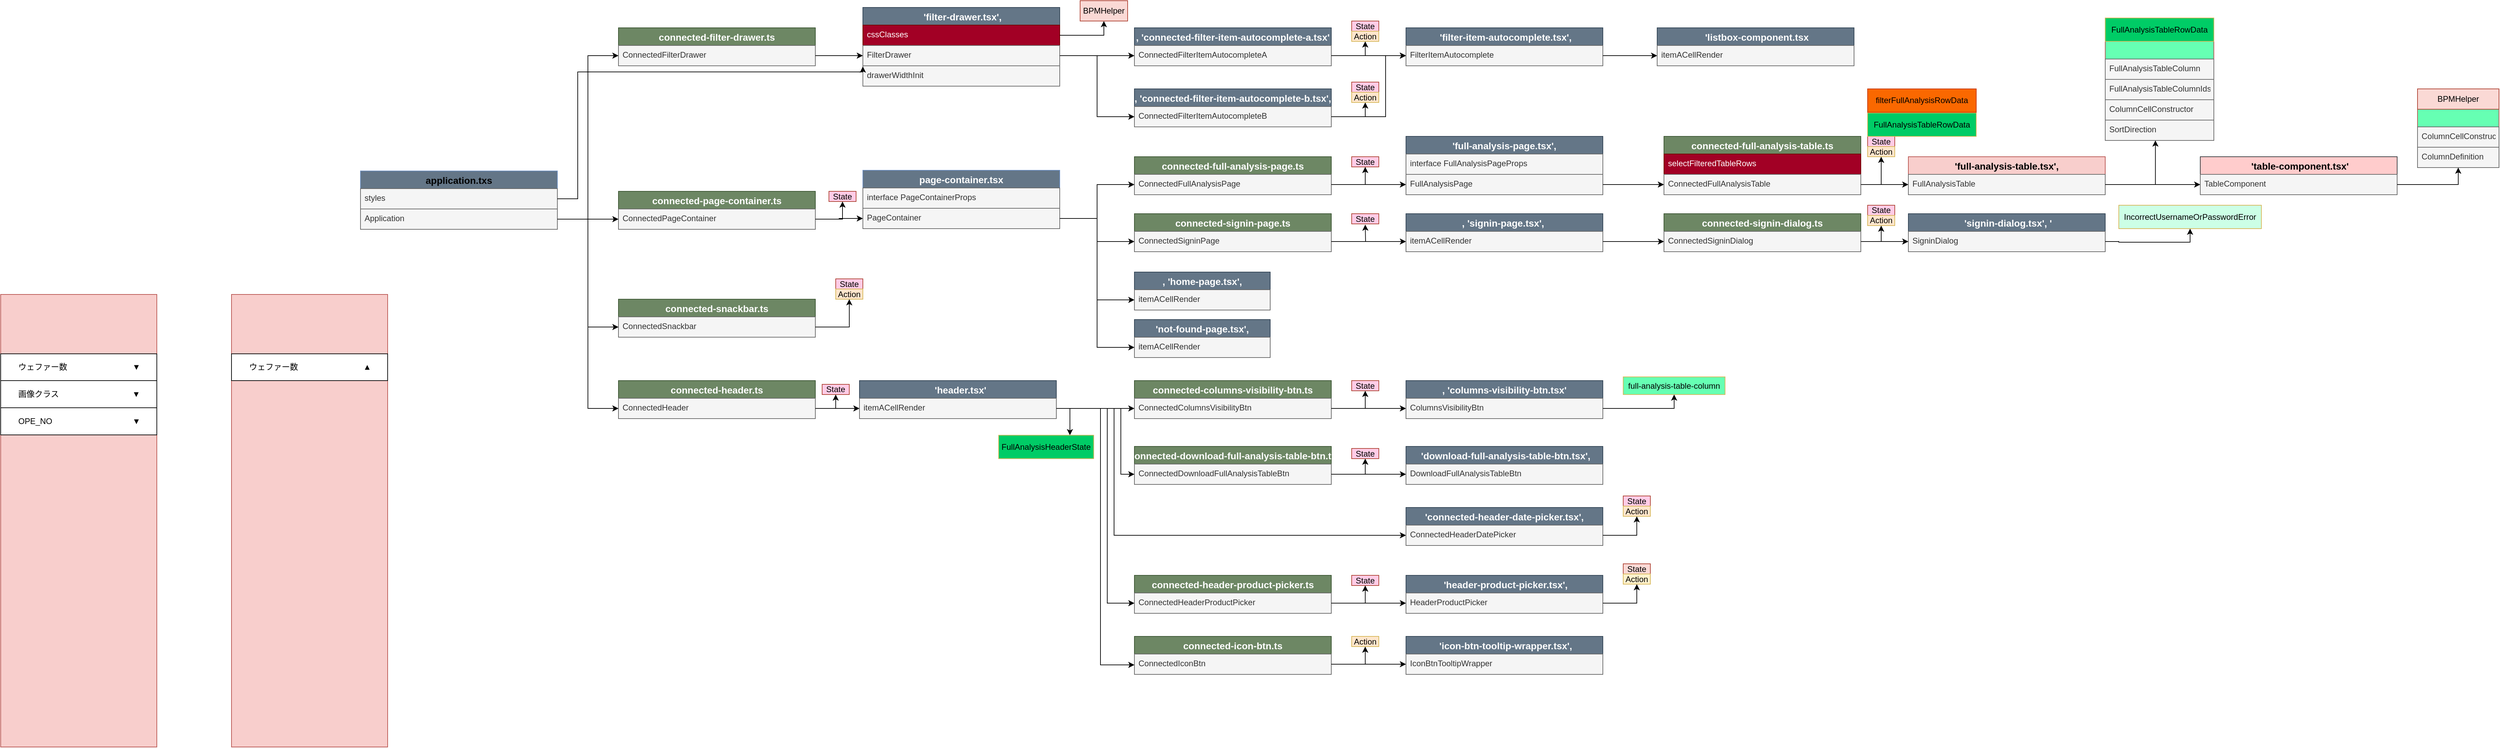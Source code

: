 <mxfile version="14.9.6" type="github">
  <diagram id="5SXes1SylNmNLAyZej1b" name="Page-1">
    <mxGraphModel dx="3122" dy="4094" grid="1" gridSize="10" guides="1" tooltips="1" connect="1" arrows="1" fold="1" page="1" pageScale="1" pageWidth="850" pageHeight="1100" math="0" shadow="0">
      <root>
        <mxCell id="0" />
        <mxCell id="1" parent="0" />
        <mxCell id="j3aWC36EJ92PUxpBvVHE-299" value="connected-columns-visibility-btn.ts" style="swimlane;fontStyle=1;childLayout=stackLayout;horizontal=1;startSize=26;horizontalStack=0;resizeParent=1;resizeParentMax=0;resizeLast=0;collapsible=1;marginBottom=0;align=center;fontSize=14;fillColor=#6d8764;strokeColor=#3A5431;fontColor=#ffffff;" parent="1" vertex="1">
          <mxGeometry x="240" y="-2240" width="290" height="56" as="geometry">
            <mxRectangle x="-70" y="90" width="120" height="26" as="alternateBounds" />
          </mxGeometry>
        </mxCell>
        <mxCell id="j3aWC36EJ92PUxpBvVHE-300" value="ConnectedColumnsVisibilityBtn" style="text;strokeColor=#666666;fillColor=#f5f5f5;spacingLeft=4;spacingRight=4;overflow=hidden;rotatable=0;points=[[0,0.5],[1,0.5]];portConstraint=eastwest;fontSize=12;fontColor=#333333;" parent="j3aWC36EJ92PUxpBvVHE-299" vertex="1">
          <mxGeometry y="26" width="290" height="30" as="geometry" />
        </mxCell>
        <mxCell id="j3aWC36EJ92PUxpBvVHE-303" value="connected-download-full-analysis-table-btn.ts" style="swimlane;fontStyle=1;childLayout=stackLayout;horizontal=1;startSize=26;horizontalStack=0;resizeParent=1;resizeParentMax=0;resizeLast=0;collapsible=1;marginBottom=0;align=center;fontSize=14;fillColor=#6d8764;strokeColor=#3A5431;fontColor=#ffffff;" parent="1" vertex="1">
          <mxGeometry x="240" y="-2143" width="290" height="56" as="geometry">
            <mxRectangle x="-70" y="90" width="120" height="26" as="alternateBounds" />
          </mxGeometry>
        </mxCell>
        <mxCell id="j3aWC36EJ92PUxpBvVHE-306" value="ConnectedDownloadFullAnalysisTableBtn" style="text;strokeColor=#666666;fillColor=#f5f5f5;spacingLeft=4;spacingRight=4;overflow=hidden;rotatable=0;points=[[0,0.5],[1,0.5]];portConstraint=eastwest;fontSize=12;fontColor=#333333;" parent="j3aWC36EJ92PUxpBvVHE-303" vertex="1">
          <mxGeometry y="26" width="290" height="30" as="geometry" />
        </mxCell>
        <mxCell id="j3aWC36EJ92PUxpBvVHE-307" value="connected-filter-drawer.ts" style="swimlane;fontStyle=1;childLayout=stackLayout;horizontal=1;startSize=26;horizontalStack=0;resizeParent=1;resizeParentMax=0;resizeLast=0;collapsible=1;marginBottom=0;align=center;fontSize=14;fillColor=#6d8764;strokeColor=#3A5431;fontColor=#ffffff;" parent="1" vertex="1">
          <mxGeometry x="-520" y="-2760" width="290" height="56" as="geometry">
            <mxRectangle x="-70" y="90" width="120" height="26" as="alternateBounds" />
          </mxGeometry>
        </mxCell>
        <mxCell id="j3aWC36EJ92PUxpBvVHE-310" value="ConnectedFilterDrawer" style="text;strokeColor=#666666;fillColor=#f5f5f5;spacingLeft=4;spacingRight=4;overflow=hidden;rotatable=0;points=[[0,0.5],[1,0.5]];portConstraint=eastwest;fontSize=12;fontColor=#333333;" parent="j3aWC36EJ92PUxpBvVHE-307" vertex="1">
          <mxGeometry y="26" width="290" height="30" as="geometry" />
        </mxCell>
        <mxCell id="j3aWC36EJ92PUxpBvVHE-311" value="connected-full-analysis-page.ts" style="swimlane;fontStyle=1;childLayout=stackLayout;horizontal=1;startSize=26;horizontalStack=0;resizeParent=1;resizeParentMax=0;resizeLast=0;collapsible=1;marginBottom=0;align=center;fontSize=14;fillColor=#6d8764;strokeColor=#3A5431;fontColor=#ffffff;" parent="1" vertex="1">
          <mxGeometry x="240" y="-2570" width="290" height="56" as="geometry">
            <mxRectangle x="-70" y="90" width="120" height="26" as="alternateBounds" />
          </mxGeometry>
        </mxCell>
        <mxCell id="j3aWC36EJ92PUxpBvVHE-314" value="ConnectedFullAnalysisPage" style="text;strokeColor=#666666;fillColor=#f5f5f5;spacingLeft=4;spacingRight=4;overflow=hidden;rotatable=0;points=[[0,0.5],[1,0.5]];portConstraint=eastwest;fontSize=12;fontColor=#333333;" parent="j3aWC36EJ92PUxpBvVHE-311" vertex="1">
          <mxGeometry y="26" width="290" height="30" as="geometry" />
        </mxCell>
        <mxCell id="j3aWC36EJ92PUxpBvVHE-315" value="connected-full-analysis-table.ts" style="swimlane;fontStyle=1;childLayout=stackLayout;horizontal=1;startSize=26;horizontalStack=0;resizeParent=1;resizeParentMax=0;resizeLast=0;collapsible=1;marginBottom=0;align=center;fontSize=14;fillColor=#6d8764;strokeColor=#3A5431;fontColor=#ffffff;" parent="1" vertex="1">
          <mxGeometry x="1020" y="-2600" width="290" height="86" as="geometry">
            <mxRectangle x="-70" y="90" width="120" height="26" as="alternateBounds" />
          </mxGeometry>
        </mxCell>
        <mxCell id="j3aWC36EJ92PUxpBvVHE-317" value="selectFilteredTableRows" style="text;strokeColor=#6F0000;fillColor=#a20025;spacingLeft=4;spacingRight=4;overflow=hidden;rotatable=0;points=[[0,0.5],[1,0.5]];portConstraint=eastwest;fontSize=12;fontColor=#ffffff;" parent="j3aWC36EJ92PUxpBvVHE-315" vertex="1">
          <mxGeometry y="26" width="290" height="30" as="geometry" />
        </mxCell>
        <mxCell id="j3aWC36EJ92PUxpBvVHE-318" value="ConnectedFullAnalysisTable" style="text;strokeColor=#666666;fillColor=#f5f5f5;spacingLeft=4;spacingRight=4;overflow=hidden;rotatable=0;points=[[0,0.5],[1,0.5]];portConstraint=eastwest;fontSize=12;fontColor=#333333;" parent="j3aWC36EJ92PUxpBvVHE-315" vertex="1">
          <mxGeometry y="56" width="290" height="30" as="geometry" />
        </mxCell>
        <mxCell id="j3aWC36EJ92PUxpBvVHE-319" value="connected-header-product-picker.ts" style="swimlane;fontStyle=1;childLayout=stackLayout;horizontal=1;startSize=26;horizontalStack=0;resizeParent=1;resizeParentMax=0;resizeLast=0;collapsible=1;marginBottom=0;align=center;fontSize=14;fillColor=#6d8764;strokeColor=#3A5431;fontColor=#ffffff;" parent="1" vertex="1">
          <mxGeometry x="240" y="-1953" width="290" height="56" as="geometry">
            <mxRectangle x="-70" y="90" width="120" height="26" as="alternateBounds" />
          </mxGeometry>
        </mxCell>
        <mxCell id="j3aWC36EJ92PUxpBvVHE-322" value="ConnectedHeaderProductPicker" style="text;strokeColor=#666666;fillColor=#f5f5f5;spacingLeft=4;spacingRight=4;overflow=hidden;rotatable=0;points=[[0,0.5],[1,0.5]];portConstraint=eastwest;fontSize=12;fontColor=#333333;" parent="j3aWC36EJ92PUxpBvVHE-319" vertex="1">
          <mxGeometry y="26" width="290" height="30" as="geometry" />
        </mxCell>
        <mxCell id="j3aWC36EJ92PUxpBvVHE-323" value="connected-header.ts" style="swimlane;fontStyle=1;childLayout=stackLayout;horizontal=1;startSize=26;horizontalStack=0;resizeParent=1;resizeParentMax=0;resizeLast=0;collapsible=1;marginBottom=0;align=center;fontSize=14;fillColor=#6d8764;strokeColor=#3A5431;fontColor=#ffffff;" parent="1" vertex="1">
          <mxGeometry x="-520" y="-2240" width="290" height="56" as="geometry">
            <mxRectangle x="-70" y="90" width="120" height="26" as="alternateBounds" />
          </mxGeometry>
        </mxCell>
        <mxCell id="j3aWC36EJ92PUxpBvVHE-326" value="ConnectedHeader" style="text;strokeColor=#666666;fillColor=#f5f5f5;spacingLeft=4;spacingRight=4;overflow=hidden;rotatable=0;points=[[0,0.5],[1,0.5]];portConstraint=eastwest;fontSize=12;fontColor=#333333;" parent="j3aWC36EJ92PUxpBvVHE-323" vertex="1">
          <mxGeometry y="26" width="290" height="30" as="geometry" />
        </mxCell>
        <mxCell id="j3aWC36EJ92PUxpBvVHE-327" value="connected-icon-btn.ts" style="swimlane;fontStyle=1;childLayout=stackLayout;horizontal=1;startSize=26;horizontalStack=0;resizeParent=1;resizeParentMax=0;resizeLast=0;collapsible=1;marginBottom=0;align=center;fontSize=14;fillColor=#6d8764;strokeColor=#3A5431;fontColor=#ffffff;" parent="1" vertex="1">
          <mxGeometry x="240" y="-1863" width="290" height="56" as="geometry">
            <mxRectangle x="-70" y="90" width="120" height="26" as="alternateBounds" />
          </mxGeometry>
        </mxCell>
        <mxCell id="j3aWC36EJ92PUxpBvVHE-330" value="ConnectedIconBtn" style="text;strokeColor=#666666;fillColor=#f5f5f5;spacingLeft=4;spacingRight=4;overflow=hidden;rotatable=0;points=[[0,0.5],[1,0.5]];portConstraint=eastwest;fontSize=12;fontColor=#333333;" parent="j3aWC36EJ92PUxpBvVHE-327" vertex="1">
          <mxGeometry y="26" width="290" height="30" as="geometry" />
        </mxCell>
        <mxCell id="j3aWC36EJ92PUxpBvVHE-331" value="connected-page-container.ts" style="swimlane;fontStyle=1;childLayout=stackLayout;horizontal=1;startSize=26;horizontalStack=0;resizeParent=1;resizeParentMax=0;resizeLast=0;collapsible=1;marginBottom=0;align=center;fontSize=14;fillColor=#6d8764;strokeColor=#3A5431;fontColor=#ffffff;" parent="1" vertex="1">
          <mxGeometry x="-520" y="-2519" width="290" height="56" as="geometry">
            <mxRectangle x="-70" y="90" width="120" height="26" as="alternateBounds" />
          </mxGeometry>
        </mxCell>
        <mxCell id="j3aWC36EJ92PUxpBvVHE-334" value="ConnectedPageContainer" style="text;strokeColor=#666666;fillColor=#f5f5f5;spacingLeft=4;spacingRight=4;overflow=hidden;rotatable=0;points=[[0,0.5],[1,0.5]];portConstraint=eastwest;fontSize=12;fontColor=#333333;" parent="j3aWC36EJ92PUxpBvVHE-331" vertex="1">
          <mxGeometry y="26" width="290" height="30" as="geometry" />
        </mxCell>
        <mxCell id="j3aWC36EJ92PUxpBvVHE-335" value="connected-signin-dialog.ts" style="swimlane;fontStyle=1;childLayout=stackLayout;horizontal=1;startSize=26;horizontalStack=0;resizeParent=1;resizeParentMax=0;resizeLast=0;collapsible=1;marginBottom=0;align=center;fontSize=14;fillColor=#6d8764;strokeColor=#3A5431;fontColor=#ffffff;" parent="1" vertex="1">
          <mxGeometry x="1020" y="-2486" width="290" height="56" as="geometry">
            <mxRectangle x="-70" y="90" width="120" height="26" as="alternateBounds" />
          </mxGeometry>
        </mxCell>
        <mxCell id="j3aWC36EJ92PUxpBvVHE-338" value="ConnectedSigninDialog" style="text;strokeColor=#666666;fillColor=#f5f5f5;spacingLeft=4;spacingRight=4;overflow=hidden;rotatable=0;points=[[0,0.5],[1,0.5]];portConstraint=eastwest;fontSize=12;fontColor=#333333;" parent="j3aWC36EJ92PUxpBvVHE-335" vertex="1">
          <mxGeometry y="26" width="290" height="30" as="geometry" />
        </mxCell>
        <mxCell id="j3aWC36EJ92PUxpBvVHE-339" value="connected-signin-page.ts" style="swimlane;fontStyle=1;childLayout=stackLayout;horizontal=1;startSize=26;horizontalStack=0;resizeParent=1;resizeParentMax=0;resizeLast=0;collapsible=1;marginBottom=0;align=center;fontSize=14;fillColor=#6d8764;strokeColor=#3A5431;fontColor=#ffffff;" parent="1" vertex="1">
          <mxGeometry x="240" y="-2486" width="290" height="56" as="geometry">
            <mxRectangle x="-70" y="90" width="120" height="26" as="alternateBounds" />
          </mxGeometry>
        </mxCell>
        <mxCell id="j3aWC36EJ92PUxpBvVHE-342" value="ConnectedSigninPage" style="text;strokeColor=#666666;fillColor=#f5f5f5;spacingLeft=4;spacingRight=4;overflow=hidden;rotatable=0;points=[[0,0.5],[1,0.5]];portConstraint=eastwest;fontSize=12;fontColor=#333333;" parent="j3aWC36EJ92PUxpBvVHE-339" vertex="1">
          <mxGeometry y="26" width="290" height="30" as="geometry" />
        </mxCell>
        <mxCell id="j3aWC36EJ92PUxpBvVHE-343" value="connected-snackbar.ts" style="swimlane;fontStyle=1;childLayout=stackLayout;horizontal=1;startSize=26;horizontalStack=0;resizeParent=1;resizeParentMax=0;resizeLast=0;collapsible=1;marginBottom=0;align=center;fontSize=14;fillColor=#6d8764;strokeColor=#3A5431;fontColor=#ffffff;" parent="1" vertex="1">
          <mxGeometry x="-520" y="-2360" width="290" height="56" as="geometry">
            <mxRectangle x="-70" y="90" width="120" height="26" as="alternateBounds" />
          </mxGeometry>
        </mxCell>
        <mxCell id="j3aWC36EJ92PUxpBvVHE-346" value="ConnectedSnackbar" style="text;strokeColor=#666666;fillColor=#f5f5f5;spacingLeft=4;spacingRight=4;overflow=hidden;rotatable=0;points=[[0,0.5],[1,0.5]];portConstraint=eastwest;fontSize=12;fontColor=#333333;" parent="j3aWC36EJ92PUxpBvVHE-343" vertex="1">
          <mxGeometry y="26" width="290" height="30" as="geometry" />
        </mxCell>
        <mxCell id="KLIFrRBhcnv826Nl3mYW-30" value=", &#39;columns-visibility-btn.tsx&#39;" style="swimlane;fontStyle=1;childLayout=stackLayout;horizontal=1;startSize=26;horizontalStack=0;resizeParent=1;resizeParentMax=0;resizeLast=0;collapsible=1;marginBottom=0;align=center;fontSize=14;fillColor=#647687;strokeColor=#314354;fontColor=#ffffff;" parent="1" vertex="1">
          <mxGeometry x="640" y="-2240" width="290" height="56" as="geometry">
            <mxRectangle x="-70" y="90" width="120" height="26" as="alternateBounds" />
          </mxGeometry>
        </mxCell>
        <mxCell id="KLIFrRBhcnv826Nl3mYW-31" value="ColumnsVisibilityBtn" style="text;strokeColor=#666666;spacingLeft=4;spacingRight=4;overflow=hidden;rotatable=0;points=[[0,0.5],[1,0.5]];portConstraint=eastwest;fontSize=12;fillColor=#f5f5f5;fontColor=#333333;" parent="KLIFrRBhcnv826Nl3mYW-30" vertex="1">
          <mxGeometry y="26" width="290" height="30" as="geometry" />
        </mxCell>
        <mxCell id="KLIFrRBhcnv826Nl3mYW-32" value=", &#39;connected-filter-item-autocomplete-a.tsx&#39;" style="swimlane;fontStyle=1;childLayout=stackLayout;horizontal=1;startSize=26;horizontalStack=0;resizeParent=1;resizeParentMax=0;resizeLast=0;collapsible=1;marginBottom=0;align=center;fontSize=14;fillColor=#647687;strokeColor=#314354;fontColor=#ffffff;" parent="1" vertex="1">
          <mxGeometry x="240" y="-2760" width="290" height="56" as="geometry">
            <mxRectangle x="-70" y="90" width="120" height="26" as="alternateBounds" />
          </mxGeometry>
        </mxCell>
        <mxCell id="KLIFrRBhcnv826Nl3mYW-33" value="ConnectedFilterItemAutocompleteA" style="text;strokeColor=#666666;spacingLeft=4;spacingRight=4;overflow=hidden;rotatable=0;points=[[0,0.5],[1,0.5]];portConstraint=eastwest;fontSize=12;fillColor=#f5f5f5;fontColor=#333333;" parent="KLIFrRBhcnv826Nl3mYW-32" vertex="1">
          <mxGeometry y="26" width="290" height="30" as="geometry" />
        </mxCell>
        <mxCell id="KLIFrRBhcnv826Nl3mYW-34" value=", &#39;connected-filter-item-autocomplete-b.tsx&#39;," style="swimlane;fontStyle=1;childLayout=stackLayout;horizontal=1;startSize=26;horizontalStack=0;resizeParent=1;resizeParentMax=0;resizeLast=0;collapsible=1;marginBottom=0;align=center;fontSize=14;fillColor=#647687;strokeColor=#314354;fontColor=#ffffff;" parent="1" vertex="1">
          <mxGeometry x="240" y="-2670" width="290" height="56" as="geometry">
            <mxRectangle x="-70" y="90" width="120" height="26" as="alternateBounds" />
          </mxGeometry>
        </mxCell>
        <mxCell id="KLIFrRBhcnv826Nl3mYW-35" value="ConnectedFilterItemAutocompleteB" style="text;strokeColor=#666666;spacingLeft=4;spacingRight=4;overflow=hidden;rotatable=0;points=[[0,0.5],[1,0.5]];portConstraint=eastwest;fontSize=12;fillColor=#f5f5f5;fontColor=#333333;" parent="KLIFrRBhcnv826Nl3mYW-34" vertex="1">
          <mxGeometry y="26" width="290" height="30" as="geometry" />
        </mxCell>
        <mxCell id="KLIFrRBhcnv826Nl3mYW-36" value="&#39;full-analysis-table.tsx&#39;," style="swimlane;fontStyle=1;childLayout=stackLayout;horizontal=1;startSize=26;horizontalStack=0;resizeParent=1;resizeParentMax=0;resizeLast=0;collapsible=1;marginBottom=0;align=center;fontSize=14;fillColor=#f8cecc;strokeColor=#b85450;" parent="1" vertex="1">
          <mxGeometry x="1380" y="-2570" width="290" height="56" as="geometry">
            <mxRectangle x="-70" y="90" width="120" height="26" as="alternateBounds" />
          </mxGeometry>
        </mxCell>
        <mxCell id="KLIFrRBhcnv826Nl3mYW-37" value="FullAnalysisTable" style="text;strokeColor=#666666;spacingLeft=4;spacingRight=4;overflow=hidden;rotatable=0;points=[[0,0.5],[1,0.5]];portConstraint=eastwest;fontSize=12;fillColor=#f5f5f5;fontColor=#333333;" parent="KLIFrRBhcnv826Nl3mYW-36" vertex="1">
          <mxGeometry y="26" width="290" height="30" as="geometry" />
        </mxCell>
        <mxCell id="KLIFrRBhcnv826Nl3mYW-40" value="&#39;connected-header-date-picker.tsx&#39;," style="swimlane;fontStyle=1;childLayout=stackLayout;horizontal=1;startSize=26;horizontalStack=0;resizeParent=1;resizeParentMax=0;resizeLast=0;collapsible=1;marginBottom=0;align=center;fontSize=14;fillColor=#647687;strokeColor=#314354;fontColor=#ffffff;" parent="1" vertex="1">
          <mxGeometry x="640" y="-2053" width="290" height="56" as="geometry">
            <mxRectangle x="-70" y="90" width="120" height="26" as="alternateBounds" />
          </mxGeometry>
        </mxCell>
        <mxCell id="KLIFrRBhcnv826Nl3mYW-41" value="ConnectedHeaderDatePicker" style="text;strokeColor=#666666;spacingLeft=4;spacingRight=4;overflow=hidden;rotatable=0;points=[[0,0.5],[1,0.5]];portConstraint=eastwest;fontSize=12;fillColor=#f5f5f5;fontColor=#333333;" parent="KLIFrRBhcnv826Nl3mYW-40" vertex="1">
          <mxGeometry y="26" width="290" height="30" as="geometry" />
        </mxCell>
        <mxCell id="KLIFrRBhcnv826Nl3mYW-44" value=" &#39;filter-drawer.tsx&#39;," style="swimlane;fontStyle=1;childLayout=stackLayout;horizontal=1;startSize=26;horizontalStack=0;resizeParent=1;resizeParentMax=0;resizeLast=0;collapsible=1;marginBottom=0;align=center;fontSize=14;fillColor=#647687;strokeColor=#314354;fontColor=#ffffff;" parent="1" vertex="1">
          <mxGeometry x="-160" y="-2790" width="290" height="116" as="geometry">
            <mxRectangle x="-70" y="90" width="120" height="26" as="alternateBounds" />
          </mxGeometry>
        </mxCell>
        <mxCell id="e_GTg55X1-OMGOIqKF3G-136" value="cssClasses" style="text;strokeColor=#6F0000;spacingLeft=4;spacingRight=4;overflow=hidden;rotatable=0;points=[[0,0.5],[1,0.5]];portConstraint=eastwest;fontSize=12;fillColor=#a20025;fontColor=#ffffff;" parent="KLIFrRBhcnv826Nl3mYW-44" vertex="1">
          <mxGeometry y="26" width="290" height="30" as="geometry" />
        </mxCell>
        <mxCell id="KLIFrRBhcnv826Nl3mYW-45" value="FilterDrawer" style="text;strokeColor=#666666;spacingLeft=4;spacingRight=4;overflow=hidden;rotatable=0;points=[[0,0.5],[1,0.5]];portConstraint=eastwest;fontSize=12;fillColor=#f5f5f5;fontColor=#333333;" parent="KLIFrRBhcnv826Nl3mYW-44" vertex="1">
          <mxGeometry y="56" width="290" height="30" as="geometry" />
        </mxCell>
        <mxCell id="e_GTg55X1-OMGOIqKF3G-132" value="drawerWidthInit" style="text;strokeColor=#666666;spacingLeft=4;spacingRight=4;overflow=hidden;rotatable=0;points=[[0,0.5],[1,0.5]];portConstraint=eastwest;fontSize=12;fillColor=#f5f5f5;fontColor=#333333;" parent="KLIFrRBhcnv826Nl3mYW-44" vertex="1">
          <mxGeometry y="86" width="290" height="30" as="geometry" />
        </mxCell>
        <mxCell id="KLIFrRBhcnv826Nl3mYW-46" value=" &#39;filter-item-autocomplete.tsx&#39;," style="swimlane;fontStyle=1;childLayout=stackLayout;horizontal=1;startSize=26;horizontalStack=0;resizeParent=1;resizeParentMax=0;resizeLast=0;collapsible=1;marginBottom=0;align=center;fontSize=14;fillColor=#647687;strokeColor=#314354;fontColor=#ffffff;" parent="1" vertex="1">
          <mxGeometry x="640" y="-2760" width="290" height="56" as="geometry">
            <mxRectangle x="-70" y="90" width="120" height="26" as="alternateBounds" />
          </mxGeometry>
        </mxCell>
        <mxCell id="KLIFrRBhcnv826Nl3mYW-47" value="FilterItemAutocomplete" style="text;strokeColor=#666666;spacingLeft=4;spacingRight=4;overflow=hidden;rotatable=0;points=[[0,0.5],[1,0.5]];portConstraint=eastwest;fontSize=12;fillColor=#f5f5f5;fontColor=#333333;" parent="KLIFrRBhcnv826Nl3mYW-46" vertex="1">
          <mxGeometry y="26" width="290" height="30" as="geometry" />
        </mxCell>
        <mxCell id="KLIFrRBhcnv826Nl3mYW-48" value=" &#39;full-analysis-page.tsx&#39;, " style="swimlane;fontStyle=1;childLayout=stackLayout;horizontal=1;startSize=26;horizontalStack=0;resizeParent=1;resizeParentMax=0;resizeLast=0;collapsible=1;marginBottom=0;align=center;fontSize=14;fillColor=#647687;strokeColor=#314354;fontColor=#ffffff;" parent="1" vertex="1">
          <mxGeometry x="640" y="-2600" width="290" height="86" as="geometry">
            <mxRectangle x="-70" y="90" width="120" height="26" as="alternateBounds" />
          </mxGeometry>
        </mxCell>
        <mxCell id="KLIFrRBhcnv826Nl3mYW-49" value="interface FullAnalysisPageProps" style="text;strokeColor=#666666;spacingLeft=4;spacingRight=4;overflow=hidden;rotatable=0;points=[[0,0.5],[1,0.5]];portConstraint=eastwest;fontSize=12;fillColor=#f5f5f5;fontColor=#333333;" parent="KLIFrRBhcnv826Nl3mYW-48" vertex="1">
          <mxGeometry y="26" width="290" height="30" as="geometry" />
        </mxCell>
        <mxCell id="e_GTg55X1-OMGOIqKF3G-41" value="FullAnalysisPage" style="text;strokeColor=#666666;spacingLeft=4;spacingRight=4;overflow=hidden;rotatable=0;points=[[0,0.5],[1,0.5]];portConstraint=eastwest;fontSize=12;fillColor=#f5f5f5;fontColor=#333333;" parent="KLIFrRBhcnv826Nl3mYW-48" vertex="1">
          <mxGeometry y="56" width="290" height="30" as="geometry" />
        </mxCell>
        <mxCell id="KLIFrRBhcnv826Nl3mYW-50" value="  &#39;header.tsx&#39;" style="swimlane;fontStyle=1;childLayout=stackLayout;horizontal=1;startSize=26;horizontalStack=0;resizeParent=1;resizeParentMax=0;resizeLast=0;collapsible=1;marginBottom=0;align=center;fontSize=14;fillColor=#647687;strokeColor=#314354;fontColor=#ffffff;" parent="1" vertex="1">
          <mxGeometry x="-165" y="-2240" width="290" height="56" as="geometry">
            <mxRectangle x="-70" y="90" width="120" height="26" as="alternateBounds" />
          </mxGeometry>
        </mxCell>
        <mxCell id="KLIFrRBhcnv826Nl3mYW-51" value="itemACellRender" style="text;strokeColor=#666666;spacingLeft=4;spacingRight=4;overflow=hidden;rotatable=0;points=[[0,0.5],[1,0.5]];portConstraint=eastwest;fontSize=12;fillColor=#f5f5f5;fontColor=#333333;" parent="KLIFrRBhcnv826Nl3mYW-50" vertex="1">
          <mxGeometry y="26" width="290" height="30" as="geometry" />
        </mxCell>
        <mxCell id="KLIFrRBhcnv826Nl3mYW-56" value=" &#39;table-component.tsx&#39;" style="swimlane;fontStyle=1;childLayout=stackLayout;horizontal=1;startSize=26;horizontalStack=0;resizeParent=1;resizeParentMax=0;resizeLast=0;collapsible=1;marginBottom=0;align=center;fontSize=14;strokeColor=#36393d;fillColor=#ffcccc;" parent="1" vertex="1">
          <mxGeometry x="1810" y="-2570" width="290" height="56" as="geometry">
            <mxRectangle x="-70" y="90" width="120" height="26" as="alternateBounds" />
          </mxGeometry>
        </mxCell>
        <mxCell id="KLIFrRBhcnv826Nl3mYW-57" value="TableComponent" style="text;strokeColor=#666666;spacingLeft=4;spacingRight=4;overflow=hidden;rotatable=0;points=[[0,0.5],[1,0.5]];portConstraint=eastwest;fontSize=12;fillColor=#f5f5f5;fontColor=#333333;" parent="KLIFrRBhcnv826Nl3mYW-56" vertex="1">
          <mxGeometry y="26" width="290" height="30" as="geometry" />
        </mxCell>
        <mxCell id="e_GTg55X1-OMGOIqKF3G-2" value=", &#39;signin-page.tsx&#39;, " style="swimlane;fontStyle=1;childLayout=stackLayout;horizontal=1;startSize=26;horizontalStack=0;resizeParent=1;resizeParentMax=0;resizeLast=0;collapsible=1;marginBottom=0;align=center;fontSize=14;strokeColor=#314354;fontColor=#ffffff;fillColor=#647687;" parent="1" vertex="1">
          <mxGeometry x="640" y="-2486" width="290" height="56" as="geometry">
            <mxRectangle x="-70" y="90" width="120" height="26" as="alternateBounds" />
          </mxGeometry>
        </mxCell>
        <mxCell id="e_GTg55X1-OMGOIqKF3G-3" value="itemACellRender" style="text;strokeColor=#666666;spacingLeft=4;spacingRight=4;overflow=hidden;rotatable=0;points=[[0,0.5],[1,0.5]];portConstraint=eastwest;fontSize=12;fillColor=#f5f5f5;fontColor=#333333;" parent="e_GTg55X1-OMGOIqKF3G-2" vertex="1">
          <mxGeometry y="26" width="290" height="30" as="geometry" />
        </mxCell>
        <mxCell id="e_GTg55X1-OMGOIqKF3G-4" value=" &#39;signin-dialog.tsx&#39;, &#39;" style="swimlane;fontStyle=1;childLayout=stackLayout;horizontal=1;startSize=26;horizontalStack=0;resizeParent=1;resizeParentMax=0;resizeLast=0;collapsible=1;marginBottom=0;align=center;fontSize=14;strokeColor=#314354;fillColor=#647687;fontColor=#ffffff;" parent="1" vertex="1">
          <mxGeometry x="1380" y="-2486" width="290" height="56" as="geometry">
            <mxRectangle x="-70" y="90" width="120" height="26" as="alternateBounds" />
          </mxGeometry>
        </mxCell>
        <mxCell id="e_GTg55X1-OMGOIqKF3G-5" value="SigninDialog" style="text;strokeColor=#666666;spacingLeft=4;spacingRight=4;overflow=hidden;rotatable=0;points=[[0,0.5],[1,0.5]];portConstraint=eastwest;fontSize=12;fillColor=#f5f5f5;fontColor=#333333;" parent="e_GTg55X1-OMGOIqKF3G-4" vertex="1">
          <mxGeometry y="26" width="290" height="30" as="geometry" />
        </mxCell>
        <mxCell id="e_GTg55X1-OMGOIqKF3G-6" value="page-container.tsx" style="swimlane;fontStyle=1;childLayout=stackLayout;horizontal=1;startSize=26;horizontalStack=0;resizeParent=1;resizeParentMax=0;resizeLast=0;collapsible=1;marginBottom=0;align=center;fontSize=14;fillColor=#647687;strokeColor=#6c8ebf;fontColor=#ffffff;" parent="1" vertex="1">
          <mxGeometry x="-160" y="-2550" width="290" height="86" as="geometry">
            <mxRectangle x="-70" y="90" width="120" height="26" as="alternateBounds" />
          </mxGeometry>
        </mxCell>
        <mxCell id="e_GTg55X1-OMGOIqKF3G-7" value="interface PageContainerProps" style="text;strokeColor=#666666;spacingLeft=4;spacingRight=4;overflow=hidden;rotatable=0;points=[[0,0.5],[1,0.5]];portConstraint=eastwest;fontSize=12;fillColor=#f5f5f5;fontColor=#333333;" parent="e_GTg55X1-OMGOIqKF3G-6" vertex="1">
          <mxGeometry y="26" width="290" height="30" as="geometry" />
        </mxCell>
        <mxCell id="e_GTg55X1-OMGOIqKF3G-30" value="PageContainer" style="text;strokeColor=#666666;spacingLeft=4;spacingRight=4;overflow=hidden;rotatable=0;points=[[0,0.5],[1,0.5]];portConstraint=eastwest;fontSize=12;fillColor=#f5f5f5;fontColor=#333333;" parent="e_GTg55X1-OMGOIqKF3G-6" vertex="1">
          <mxGeometry y="56" width="290" height="30" as="geometry" />
        </mxCell>
        <mxCell id="e_GTg55X1-OMGOIqKF3G-12" value=" &#39;download-full-analysis-table-btn.tsx&#39;," style="swimlane;fontStyle=1;childLayout=stackLayout;horizontal=1;startSize=26;horizontalStack=0;resizeParent=1;resizeParentMax=0;resizeLast=0;collapsible=1;marginBottom=0;align=center;fontSize=14;fillColor=#647687;strokeColor=#314354;fontColor=#ffffff;" parent="1" vertex="1">
          <mxGeometry x="640" y="-2143" width="290" height="56" as="geometry">
            <mxRectangle x="-70" y="90" width="120" height="26" as="alternateBounds" />
          </mxGeometry>
        </mxCell>
        <mxCell id="e_GTg55X1-OMGOIqKF3G-13" value="DownloadFullAnalysisTableBtn" style="text;strokeColor=#666666;spacingLeft=4;spacingRight=4;overflow=hidden;rotatable=0;points=[[0,0.5],[1,0.5]];portConstraint=eastwest;fontSize=12;fillColor=#f5f5f5;fontColor=#333333;" parent="e_GTg55X1-OMGOIqKF3G-12" vertex="1">
          <mxGeometry y="26" width="290" height="30" as="geometry" />
        </mxCell>
        <mxCell id="e_GTg55X1-OMGOIqKF3G-14" value=", &#39;home-page.tsx&#39;," style="swimlane;fontStyle=1;childLayout=stackLayout;horizontal=1;startSize=26;horizontalStack=0;resizeParent=1;resizeParentMax=0;resizeLast=0;collapsible=1;marginBottom=0;align=center;fontSize=14;fillColor=#647687;strokeColor=#314354;fontColor=#ffffff;" parent="1" vertex="1">
          <mxGeometry x="240" y="-2400" width="200" height="56" as="geometry">
            <mxRectangle x="-70" y="90" width="120" height="26" as="alternateBounds" />
          </mxGeometry>
        </mxCell>
        <mxCell id="e_GTg55X1-OMGOIqKF3G-15" value="itemACellRender" style="text;strokeColor=#666666;spacingLeft=4;spacingRight=4;overflow=hidden;rotatable=0;points=[[0,0.5],[1,0.5]];portConstraint=eastwest;fontSize=12;fillColor=#f5f5f5;fontColor=#333333;" parent="e_GTg55X1-OMGOIqKF3G-14" vertex="1">
          <mxGeometry y="26" width="200" height="30" as="geometry" />
        </mxCell>
        <mxCell id="e_GTg55X1-OMGOIqKF3G-16" value=" &#39;icon-btn-tooltip-wrapper.tsx&#39;," style="swimlane;fontStyle=1;childLayout=stackLayout;horizontal=1;startSize=26;horizontalStack=0;resizeParent=1;resizeParentMax=0;resizeLast=0;collapsible=1;marginBottom=0;align=center;fontSize=14;fillColor=#647687;strokeColor=#314354;fontColor=#ffffff;" parent="1" vertex="1">
          <mxGeometry x="640" y="-1863" width="290" height="56" as="geometry">
            <mxRectangle x="-70" y="90" width="120" height="26" as="alternateBounds" />
          </mxGeometry>
        </mxCell>
        <mxCell id="e_GTg55X1-OMGOIqKF3G-17" value="IconBtnTooltipWrapper" style="text;strokeColor=#666666;spacingLeft=4;spacingRight=4;overflow=hidden;rotatable=0;points=[[0,0.5],[1,0.5]];portConstraint=eastwest;fontSize=12;fillColor=#f5f5f5;fontColor=#333333;" parent="e_GTg55X1-OMGOIqKF3G-16" vertex="1">
          <mxGeometry y="26" width="290" height="30" as="geometry" />
        </mxCell>
        <mxCell id="e_GTg55X1-OMGOIqKF3G-18" value=" &#39;header-product-picker.tsx&#39;," style="swimlane;fontStyle=1;childLayout=stackLayout;horizontal=1;startSize=26;horizontalStack=0;resizeParent=1;resizeParentMax=0;resizeLast=0;collapsible=1;marginBottom=0;align=center;fontSize=14;fillColor=#647687;strokeColor=#314354;fontColor=#ffffff;" parent="1" vertex="1">
          <mxGeometry x="640" y="-1953" width="290" height="56" as="geometry">
            <mxRectangle x="-70" y="90" width="120" height="26" as="alternateBounds" />
          </mxGeometry>
        </mxCell>
        <mxCell id="e_GTg55X1-OMGOIqKF3G-19" value="HeaderProductPicker" style="text;strokeColor=#666666;spacingLeft=4;spacingRight=4;overflow=hidden;rotatable=0;points=[[0,0.5],[1,0.5]];portConstraint=eastwest;fontSize=12;fillColor=#f5f5f5;fontColor=#333333;" parent="e_GTg55X1-OMGOIqKF3G-18" vertex="1">
          <mxGeometry y="26" width="290" height="30" as="geometry" />
        </mxCell>
        <mxCell id="e_GTg55X1-OMGOIqKF3G-20" value=" &#39;not-found-page.tsx&#39;, " style="swimlane;fontStyle=1;childLayout=stackLayout;horizontal=1;startSize=26;horizontalStack=0;resizeParent=1;resizeParentMax=0;resizeLast=0;collapsible=1;marginBottom=0;align=center;fontSize=14;fillColor=#647687;strokeColor=#314354;fontColor=#ffffff;" parent="1" vertex="1">
          <mxGeometry x="240" y="-2330" width="200" height="56" as="geometry">
            <mxRectangle x="-70" y="90" width="120" height="26" as="alternateBounds" />
          </mxGeometry>
        </mxCell>
        <mxCell id="e_GTg55X1-OMGOIqKF3G-21" value="itemACellRender" style="text;strokeColor=#666666;spacingLeft=4;spacingRight=4;overflow=hidden;rotatable=0;points=[[0,0.5],[1,0.5]];portConstraint=eastwest;fontSize=12;fillColor=#f5f5f5;fontColor=#333333;" parent="e_GTg55X1-OMGOIqKF3G-20" vertex="1">
          <mxGeometry y="26" width="200" height="30" as="geometry" />
        </mxCell>
        <mxCell id="e_GTg55X1-OMGOIqKF3G-22" value=" &#39;listbox-component.tsx" style="swimlane;fontStyle=1;childLayout=stackLayout;horizontal=1;startSize=26;horizontalStack=0;resizeParent=1;resizeParentMax=0;resizeLast=0;collapsible=1;marginBottom=0;align=center;fontSize=14;fillColor=#647687;strokeColor=#314354;fontColor=#ffffff;" parent="1" vertex="1">
          <mxGeometry x="1010" y="-2760" width="290" height="56" as="geometry">
            <mxRectangle x="-70" y="90" width="120" height="26" as="alternateBounds" />
          </mxGeometry>
        </mxCell>
        <mxCell id="e_GTg55X1-OMGOIqKF3G-23" value="itemACellRender" style="text;strokeColor=#666666;spacingLeft=4;spacingRight=4;overflow=hidden;rotatable=0;points=[[0,0.5],[1,0.5]];portConstraint=eastwest;fontSize=12;fillColor=#f5f5f5;fontColor=#333333;" parent="e_GTg55X1-OMGOIqKF3G-22" vertex="1">
          <mxGeometry y="26" width="290" height="30" as="geometry" />
        </mxCell>
        <mxCell id="e_GTg55X1-OMGOIqKF3G-35" style="edgeStyle=orthogonalEdgeStyle;rounded=0;orthogonalLoop=1;jettySize=auto;html=1;" parent="1" source="e_GTg55X1-OMGOIqKF3G-30" target="e_GTg55X1-OMGOIqKF3G-15" edge="1">
          <mxGeometry relative="1" as="geometry" />
        </mxCell>
        <mxCell id="e_GTg55X1-OMGOIqKF3G-36" style="edgeStyle=orthogonalEdgeStyle;rounded=0;orthogonalLoop=1;jettySize=auto;html=1;" parent="1" source="e_GTg55X1-OMGOIqKF3G-30" target="e_GTg55X1-OMGOIqKF3G-21" edge="1">
          <mxGeometry relative="1" as="geometry" />
        </mxCell>
        <mxCell id="e_GTg55X1-OMGOIqKF3G-52" value="application.txs" style="swimlane;fontStyle=1;childLayout=stackLayout;horizontal=1;startSize=26;horizontalStack=0;resizeParent=1;resizeParentMax=0;resizeLast=0;collapsible=1;marginBottom=0;align=center;fontSize=14;strokeColor=#6c8ebf;fillColor=#647687;" parent="1" vertex="1">
          <mxGeometry x="-900" y="-2549" width="290" height="86" as="geometry">
            <mxRectangle x="-70" y="90" width="120" height="26" as="alternateBounds" />
          </mxGeometry>
        </mxCell>
        <mxCell id="e_GTg55X1-OMGOIqKF3G-59" value="styles" style="text;strokeColor=#666666;fillColor=#f5f5f5;spacingLeft=4;spacingRight=4;overflow=hidden;rotatable=0;points=[[0,0.5],[1,0.5]];portConstraint=eastwest;fontSize=12;fontColor=#333333;" parent="e_GTg55X1-OMGOIqKF3G-52" vertex="1">
          <mxGeometry y="26" width="290" height="30" as="geometry" />
        </mxCell>
        <mxCell id="e_GTg55X1-OMGOIqKF3G-53" value="Application" style="text;strokeColor=#666666;fillColor=#f5f5f5;spacingLeft=4;spacingRight=4;overflow=hidden;rotatable=0;points=[[0,0.5],[1,0.5]];portConstraint=eastwest;fontSize=12;fontColor=#333333;" parent="e_GTg55X1-OMGOIqKF3G-52" vertex="1">
          <mxGeometry y="56" width="290" height="30" as="geometry" />
        </mxCell>
        <mxCell id="e_GTg55X1-OMGOIqKF3G-65" style="edgeStyle=orthogonalEdgeStyle;rounded=0;orthogonalLoop=1;jettySize=auto;html=1;" parent="1" source="KLIFrRBhcnv826Nl3mYW-45" target="KLIFrRBhcnv826Nl3mYW-33" edge="1">
          <mxGeometry relative="1" as="geometry" />
        </mxCell>
        <mxCell id="e_GTg55X1-OMGOIqKF3G-67" style="edgeStyle=orthogonalEdgeStyle;rounded=0;orthogonalLoop=1;jettySize=auto;html=1;" parent="1" source="KLIFrRBhcnv826Nl3mYW-45" target="KLIFrRBhcnv826Nl3mYW-35" edge="1">
          <mxGeometry relative="1" as="geometry" />
        </mxCell>
        <mxCell id="e_GTg55X1-OMGOIqKF3G-68" style="edgeStyle=orthogonalEdgeStyle;rounded=0;orthogonalLoop=1;jettySize=auto;html=1;" parent="1" source="KLIFrRBhcnv826Nl3mYW-33" target="KLIFrRBhcnv826Nl3mYW-47" edge="1">
          <mxGeometry relative="1" as="geometry" />
        </mxCell>
        <mxCell id="e_GTg55X1-OMGOIqKF3G-69" style="edgeStyle=orthogonalEdgeStyle;rounded=0;orthogonalLoop=1;jettySize=auto;html=1;entryX=0;entryY=0.5;entryDx=0;entryDy=0;" parent="1" source="KLIFrRBhcnv826Nl3mYW-35" target="KLIFrRBhcnv826Nl3mYW-47" edge="1">
          <mxGeometry relative="1" as="geometry">
            <Array as="points">
              <mxPoint x="610" y="-2629" />
              <mxPoint x="610" y="-2719" />
            </Array>
          </mxGeometry>
        </mxCell>
        <mxCell id="e_GTg55X1-OMGOIqKF3G-70" style="edgeStyle=orthogonalEdgeStyle;rounded=0;orthogonalLoop=1;jettySize=auto;html=1;" parent="1" source="KLIFrRBhcnv826Nl3mYW-47" target="e_GTg55X1-OMGOIqKF3G-23" edge="1">
          <mxGeometry relative="1" as="geometry" />
        </mxCell>
        <mxCell id="e_GTg55X1-OMGOIqKF3G-88" style="edgeStyle=orthogonalEdgeStyle;rounded=0;orthogonalLoop=1;jettySize=auto;html=1;" parent="1" source="KLIFrRBhcnv826Nl3mYW-37" target="KLIFrRBhcnv826Nl3mYW-57" edge="1">
          <mxGeometry relative="1" as="geometry" />
        </mxCell>
        <mxCell id="e_GTg55X1-OMGOIqKF3G-104" style="edgeStyle=orthogonalEdgeStyle;rounded=0;orthogonalLoop=1;jettySize=auto;html=1;" parent="1" source="KLIFrRBhcnv826Nl3mYW-51" target="j3aWC36EJ92PUxpBvVHE-300" edge="1">
          <mxGeometry relative="1" as="geometry" />
        </mxCell>
        <mxCell id="e_GTg55X1-OMGOIqKF3G-105" style="edgeStyle=orthogonalEdgeStyle;rounded=0;orthogonalLoop=1;jettySize=auto;html=1;entryX=0;entryY=0.5;entryDx=0;entryDy=0;" parent="1" source="j3aWC36EJ92PUxpBvVHE-300" target="KLIFrRBhcnv826Nl3mYW-31" edge="1">
          <mxGeometry relative="1" as="geometry" />
        </mxCell>
        <mxCell id="e_GTg55X1-OMGOIqKF3G-107" style="edgeStyle=orthogonalEdgeStyle;rounded=0;orthogonalLoop=1;jettySize=auto;html=1;" parent="1" source="j3aWC36EJ92PUxpBvVHE-330" target="e_GTg55X1-OMGOIqKF3G-17" edge="1">
          <mxGeometry relative="1" as="geometry" />
        </mxCell>
        <mxCell id="e_GTg55X1-OMGOIqKF3G-108" style="edgeStyle=orthogonalEdgeStyle;rounded=0;orthogonalLoop=1;jettySize=auto;html=1;" parent="1" source="j3aWC36EJ92PUxpBvVHE-322" target="e_GTg55X1-OMGOIqKF3G-19" edge="1">
          <mxGeometry relative="1" as="geometry" />
        </mxCell>
        <mxCell id="e_GTg55X1-OMGOIqKF3G-109" style="edgeStyle=orthogonalEdgeStyle;rounded=0;orthogonalLoop=1;jettySize=auto;html=1;" parent="1" source="j3aWC36EJ92PUxpBvVHE-306" target="e_GTg55X1-OMGOIqKF3G-13" edge="1">
          <mxGeometry relative="1" as="geometry" />
        </mxCell>
        <mxCell id="e_GTg55X1-OMGOIqKF3G-110" style="edgeStyle=orthogonalEdgeStyle;rounded=0;orthogonalLoop=1;jettySize=auto;html=1;" parent="1" source="KLIFrRBhcnv826Nl3mYW-51" target="j3aWC36EJ92PUxpBvVHE-306" edge="1">
          <mxGeometry relative="1" as="geometry">
            <Array as="points">
              <mxPoint x="220" y="-2199" />
              <mxPoint x="220" y="-2102" />
            </Array>
          </mxGeometry>
        </mxCell>
        <mxCell id="e_GTg55X1-OMGOIqKF3G-111" style="edgeStyle=orthogonalEdgeStyle;rounded=0;orthogonalLoop=1;jettySize=auto;html=1;entryX=0;entryY=0.5;entryDx=0;entryDy=0;" parent="1" source="KLIFrRBhcnv826Nl3mYW-51" target="j3aWC36EJ92PUxpBvVHE-322" edge="1">
          <mxGeometry relative="1" as="geometry">
            <Array as="points">
              <mxPoint x="200" y="-2199" />
              <mxPoint x="200" y="-1912" />
            </Array>
          </mxGeometry>
        </mxCell>
        <mxCell id="e_GTg55X1-OMGOIqKF3G-112" style="edgeStyle=orthogonalEdgeStyle;rounded=0;orthogonalLoop=1;jettySize=auto;html=1;entryX=0;entryY=0.75;entryDx=0;entryDy=0;" parent="1" source="KLIFrRBhcnv826Nl3mYW-51" target="j3aWC36EJ92PUxpBvVHE-327" edge="1">
          <mxGeometry relative="1" as="geometry">
            <Array as="points">
              <mxPoint x="190" y="-2199" />
              <mxPoint x="190" y="-1821" />
            </Array>
          </mxGeometry>
        </mxCell>
        <mxCell id="e_GTg55X1-OMGOIqKF3G-113" style="edgeStyle=orthogonalEdgeStyle;rounded=0;orthogonalLoop=1;jettySize=auto;html=1;entryX=0;entryY=0.5;entryDx=0;entryDy=0;" parent="1" source="KLIFrRBhcnv826Nl3mYW-51" target="KLIFrRBhcnv826Nl3mYW-41" edge="1">
          <mxGeometry relative="1" as="geometry">
            <Array as="points">
              <mxPoint x="210" y="-2199" />
              <mxPoint x="210" y="-2012" />
            </Array>
          </mxGeometry>
        </mxCell>
        <mxCell id="e_GTg55X1-OMGOIqKF3G-114" style="edgeStyle=orthogonalEdgeStyle;rounded=0;orthogonalLoop=1;jettySize=auto;html=1;" parent="1" source="e_GTg55X1-OMGOIqKF3G-53" target="j3aWC36EJ92PUxpBvVHE-334" edge="1">
          <mxGeometry relative="1" as="geometry" />
        </mxCell>
        <mxCell id="e_GTg55X1-OMGOIqKF3G-116" style="edgeStyle=orthogonalEdgeStyle;rounded=0;orthogonalLoop=1;jettySize=auto;html=1;" parent="1" source="e_GTg55X1-OMGOIqKF3G-53" target="j3aWC36EJ92PUxpBvVHE-346" edge="1">
          <mxGeometry relative="1" as="geometry" />
        </mxCell>
        <mxCell id="e_GTg55X1-OMGOIqKF3G-117" style="edgeStyle=orthogonalEdgeStyle;rounded=0;orthogonalLoop=1;jettySize=auto;html=1;" parent="1" source="e_GTg55X1-OMGOIqKF3G-53" target="j3aWC36EJ92PUxpBvVHE-310" edge="1">
          <mxGeometry relative="1" as="geometry" />
        </mxCell>
        <mxCell id="e_GTg55X1-OMGOIqKF3G-118" style="edgeStyle=orthogonalEdgeStyle;rounded=0;orthogonalLoop=1;jettySize=auto;html=1;" parent="1" source="e_GTg55X1-OMGOIqKF3G-53" target="j3aWC36EJ92PUxpBvVHE-326" edge="1">
          <mxGeometry relative="1" as="geometry" />
        </mxCell>
        <mxCell id="e_GTg55X1-OMGOIqKF3G-119" style="edgeStyle=orthogonalEdgeStyle;rounded=0;orthogonalLoop=1;jettySize=auto;html=1;" parent="1" source="j3aWC36EJ92PUxpBvVHE-326" target="KLIFrRBhcnv826Nl3mYW-51" edge="1">
          <mxGeometry relative="1" as="geometry" />
        </mxCell>
        <mxCell id="e_GTg55X1-OMGOIqKF3G-120" style="edgeStyle=orthogonalEdgeStyle;rounded=0;orthogonalLoop=1;jettySize=auto;html=1;" parent="1" source="j3aWC36EJ92PUxpBvVHE-310" target="KLIFrRBhcnv826Nl3mYW-45" edge="1">
          <mxGeometry relative="1" as="geometry" />
        </mxCell>
        <mxCell id="e_GTg55X1-OMGOIqKF3G-121" style="edgeStyle=orthogonalEdgeStyle;rounded=0;orthogonalLoop=1;jettySize=auto;html=1;entryX=0;entryY=0.5;entryDx=0;entryDy=0;" parent="1" source="j3aWC36EJ92PUxpBvVHE-334" target="e_GTg55X1-OMGOIqKF3G-30" edge="1">
          <mxGeometry relative="1" as="geometry" />
        </mxCell>
        <mxCell id="e_GTg55X1-OMGOIqKF3G-122" style="edgeStyle=orthogonalEdgeStyle;rounded=0;orthogonalLoop=1;jettySize=auto;html=1;entryX=0;entryY=0.5;entryDx=0;entryDy=0;" parent="1" source="e_GTg55X1-OMGOIqKF3G-30" target="j3aWC36EJ92PUxpBvVHE-314" edge="1">
          <mxGeometry relative="1" as="geometry" />
        </mxCell>
        <mxCell id="e_GTg55X1-OMGOIqKF3G-123" style="edgeStyle=orthogonalEdgeStyle;rounded=0;orthogonalLoop=1;jettySize=auto;html=1;" parent="1" source="e_GTg55X1-OMGOIqKF3G-30" target="j3aWC36EJ92PUxpBvVHE-342" edge="1">
          <mxGeometry relative="1" as="geometry" />
        </mxCell>
        <mxCell id="e_GTg55X1-OMGOIqKF3G-124" style="edgeStyle=orthogonalEdgeStyle;rounded=0;orthogonalLoop=1;jettySize=auto;html=1;" parent="1" source="j3aWC36EJ92PUxpBvVHE-314" target="e_GTg55X1-OMGOIqKF3G-41" edge="1">
          <mxGeometry relative="1" as="geometry" />
        </mxCell>
        <mxCell id="e_GTg55X1-OMGOIqKF3G-125" style="edgeStyle=orthogonalEdgeStyle;rounded=0;orthogonalLoop=1;jettySize=auto;html=1;" parent="1" source="j3aWC36EJ92PUxpBvVHE-342" target="e_GTg55X1-OMGOIqKF3G-3" edge="1">
          <mxGeometry relative="1" as="geometry" />
        </mxCell>
        <mxCell id="e_GTg55X1-OMGOIqKF3G-126" style="edgeStyle=orthogonalEdgeStyle;rounded=0;orthogonalLoop=1;jettySize=auto;html=1;" parent="1" source="e_GTg55X1-OMGOIqKF3G-3" target="j3aWC36EJ92PUxpBvVHE-338" edge="1">
          <mxGeometry relative="1" as="geometry" />
        </mxCell>
        <mxCell id="e_GTg55X1-OMGOIqKF3G-128" value="" style="edgeStyle=orthogonalEdgeStyle;rounded=0;orthogonalLoop=1;jettySize=auto;html=1;" parent="1" source="j3aWC36EJ92PUxpBvVHE-338" target="e_GTg55X1-OMGOIqKF3G-5" edge="1">
          <mxGeometry relative="1" as="geometry" />
        </mxCell>
        <mxCell id="e_GTg55X1-OMGOIqKF3G-130" value="" style="edgeStyle=orthogonalEdgeStyle;rounded=0;orthogonalLoop=1;jettySize=auto;html=1;" parent="1" source="e_GTg55X1-OMGOIqKF3G-41" target="j3aWC36EJ92PUxpBvVHE-318" edge="1">
          <mxGeometry relative="1" as="geometry" />
        </mxCell>
        <mxCell id="e_GTg55X1-OMGOIqKF3G-131" value="" style="edgeStyle=orthogonalEdgeStyle;rounded=0;orthogonalLoop=1;jettySize=auto;html=1;" parent="1" source="j3aWC36EJ92PUxpBvVHE-318" target="KLIFrRBhcnv826Nl3mYW-37" edge="1">
          <mxGeometry relative="1" as="geometry" />
        </mxCell>
        <mxCell id="e_GTg55X1-OMGOIqKF3G-135" style="edgeStyle=orthogonalEdgeStyle;rounded=0;orthogonalLoop=1;jettySize=auto;html=1;entryX=0;entryY=0.75;entryDx=0;entryDy=0;" parent="1" source="e_GTg55X1-OMGOIqKF3G-59" target="KLIFrRBhcnv826Nl3mYW-44" edge="1">
          <mxGeometry relative="1" as="geometry">
            <Array as="points">
              <mxPoint x="-580" y="-2508" />
              <mxPoint x="-580" y="-2695" />
            </Array>
          </mxGeometry>
        </mxCell>
        <mxCell id="e_GTg55X1-OMGOIqKF3G-137" style="edgeStyle=orthogonalEdgeStyle;rounded=0;orthogonalLoop=1;jettySize=auto;html=1;" parent="1" source="e_GTg55X1-OMGOIqKF3G-136" target="e_GTg55X1-OMGOIqKF3G-138" edge="1">
          <mxGeometry relative="1" as="geometry">
            <mxPoint x="170" y="-2930" as="targetPoint" />
          </mxGeometry>
        </mxCell>
        <mxCell id="e_GTg55X1-OMGOIqKF3G-138" value="BPMHelper" style="rounded=0;whiteSpace=wrap;html=1;fillColor=#fad9d5;strokeColor=#ae4132;" parent="1" vertex="1">
          <mxGeometry x="160" y="-2800" width="70" height="30" as="geometry" />
        </mxCell>
        <mxCell id="e_GTg55X1-OMGOIqKF3G-145" value="FullAnalysisHeaderState" style="rounded=0;whiteSpace=wrap;html=1;strokeColor=#d6b656;fillColor=#00CC66;" parent="1" vertex="1">
          <mxGeometry x="40" y="-2159.5" width="140" height="34.5" as="geometry" />
        </mxCell>
        <mxCell id="e_GTg55X1-OMGOIqKF3G-172" value="full-analysis-table-column" style="rounded=0;whiteSpace=wrap;html=1;strokeColor=#d6b656;fillColor=#66ffb3;" parent="1" vertex="1">
          <mxGeometry x="960" y="-2245.5" width="150" height="26" as="geometry" />
        </mxCell>
        <mxCell id="e_GTg55X1-OMGOIqKF3G-173" style="edgeStyle=orthogonalEdgeStyle;rounded=0;orthogonalLoop=1;jettySize=auto;html=1;" parent="1" source="KLIFrRBhcnv826Nl3mYW-31" target="e_GTg55X1-OMGOIqKF3G-172" edge="1">
          <mxGeometry relative="1" as="geometry" />
        </mxCell>
        <mxCell id="e_GTg55X1-OMGOIqKF3G-185" value="" style="group" parent="1" vertex="1" connectable="0">
          <mxGeometry x="960" y="-1970" width="40" height="30" as="geometry" />
        </mxCell>
        <mxCell id="e_GTg55X1-OMGOIqKF3G-186" value="State" style="rounded=0;whiteSpace=wrap;html=1;fillColor=#fad9d5;strokeColor=#ae4132;" parent="e_GTg55X1-OMGOIqKF3G-185" vertex="1">
          <mxGeometry width="40" height="15" as="geometry" />
        </mxCell>
        <mxCell id="e_GTg55X1-OMGOIqKF3G-187" value="Action" style="rounded=0;whiteSpace=wrap;html=1;fillColor=#fff2cc;strokeColor=#d6b656;" parent="e_GTg55X1-OMGOIqKF3G-185" vertex="1">
          <mxGeometry y="15" width="40" height="15" as="geometry" />
        </mxCell>
        <mxCell id="e_GTg55X1-OMGOIqKF3G-190" style="edgeStyle=orthogonalEdgeStyle;rounded=0;orthogonalLoop=1;jettySize=auto;html=1;entryX=0.5;entryY=1;entryDx=0;entryDy=0;" parent="1" source="e_GTg55X1-OMGOIqKF3G-19" target="e_GTg55X1-OMGOIqKF3G-187" edge="1">
          <mxGeometry relative="1" as="geometry" />
        </mxCell>
        <mxCell id="e_GTg55X1-OMGOIqKF3G-195" value="" style="group" parent="1" vertex="1" connectable="0">
          <mxGeometry x="960" y="-2070" width="40" height="30" as="geometry" />
        </mxCell>
        <mxCell id="e_GTg55X1-OMGOIqKF3G-196" value="State" style="rounded=0;whiteSpace=wrap;html=1;strokeColor=#ae4132;fillColor=#FFCCE6;" parent="e_GTg55X1-OMGOIqKF3G-195" vertex="1">
          <mxGeometry width="40" height="15" as="geometry" />
        </mxCell>
        <mxCell id="e_GTg55X1-OMGOIqKF3G-197" value="Action" style="rounded=0;whiteSpace=wrap;html=1;strokeColor=#d6b656;fillColor=#FFE6CC;" parent="e_GTg55X1-OMGOIqKF3G-195" vertex="1">
          <mxGeometry y="15" width="40" height="15" as="geometry" />
        </mxCell>
        <mxCell id="e_GTg55X1-OMGOIqKF3G-198" style="edgeStyle=orthogonalEdgeStyle;rounded=0;orthogonalLoop=1;jettySize=auto;html=1;entryX=0.5;entryY=1;entryDx=0;entryDy=0;" parent="1" source="KLIFrRBhcnv826Nl3mYW-41" target="e_GTg55X1-OMGOIqKF3G-197" edge="1">
          <mxGeometry relative="1" as="geometry" />
        </mxCell>
        <mxCell id="e_GTg55X1-OMGOIqKF3G-205" value="Action" style="rounded=0;whiteSpace=wrap;html=1;strokeColor=#d6b656;fillColor=#FFE6CC;" parent="1" vertex="1">
          <mxGeometry x="560" y="-1863" width="40" height="15" as="geometry" />
        </mxCell>
        <mxCell id="e_GTg55X1-OMGOIqKF3G-204" value="State" style="rounded=0;whiteSpace=wrap;html=1;strokeColor=#ae4132;fillColor=#FFCCE6;" parent="1" vertex="1">
          <mxGeometry x="560" y="-1953" width="40" height="15" as="geometry" />
        </mxCell>
        <mxCell id="e_GTg55X1-OMGOIqKF3G-207" value="State" style="rounded=0;whiteSpace=wrap;html=1;strokeColor=#ae4132;fillColor=#FFCCE6;" parent="1" vertex="1">
          <mxGeometry x="560" y="-2140" width="40" height="15" as="geometry" />
        </mxCell>
        <mxCell id="e_GTg55X1-OMGOIqKF3G-208" value="State" style="rounded=0;whiteSpace=wrap;html=1;strokeColor=#ae4132;fillColor=#FFCCE6;" parent="1" vertex="1">
          <mxGeometry x="560" y="-2240" width="40" height="15" as="geometry" />
        </mxCell>
        <mxCell id="e_GTg55X1-OMGOIqKF3G-211" style="edgeStyle=orthogonalEdgeStyle;rounded=0;orthogonalLoop=1;jettySize=auto;html=1;entryX=0.5;entryY=1;entryDx=0;entryDy=0;" parent="1" source="j3aWC36EJ92PUxpBvVHE-330" target="e_GTg55X1-OMGOIqKF3G-205" edge="1">
          <mxGeometry relative="1" as="geometry" />
        </mxCell>
        <mxCell id="e_GTg55X1-OMGOIqKF3G-213" style="edgeStyle=orthogonalEdgeStyle;rounded=0;orthogonalLoop=1;jettySize=auto;html=1;entryX=0.5;entryY=1;entryDx=0;entryDy=0;" parent="1" source="j3aWC36EJ92PUxpBvVHE-322" target="e_GTg55X1-OMGOIqKF3G-204" edge="1">
          <mxGeometry relative="1" as="geometry" />
        </mxCell>
        <mxCell id="e_GTg55X1-OMGOIqKF3G-215" style="edgeStyle=orthogonalEdgeStyle;rounded=0;orthogonalLoop=1;jettySize=auto;html=1;entryX=0.5;entryY=1;entryDx=0;entryDy=0;" parent="1" source="j3aWC36EJ92PUxpBvVHE-306" target="e_GTg55X1-OMGOIqKF3G-207" edge="1">
          <mxGeometry relative="1" as="geometry" />
        </mxCell>
        <mxCell id="e_GTg55X1-OMGOIqKF3G-219" style="edgeStyle=orthogonalEdgeStyle;rounded=0;orthogonalLoop=1;jettySize=auto;html=1;entryX=0.5;entryY=1;entryDx=0;entryDy=0;" parent="1" source="j3aWC36EJ92PUxpBvVHE-300" target="e_GTg55X1-OMGOIqKF3G-208" edge="1">
          <mxGeometry relative="1" as="geometry" />
        </mxCell>
        <mxCell id="e_GTg55X1-OMGOIqKF3G-221" value="State" style="rounded=0;whiteSpace=wrap;html=1;strokeColor=#ae4132;fillColor=#FFCCE6;" parent="1" vertex="1">
          <mxGeometry x="560" y="-2570" width="40" height="15" as="geometry" />
        </mxCell>
        <mxCell id="e_GTg55X1-OMGOIqKF3G-224" value="State" style="rounded=0;whiteSpace=wrap;html=1;strokeColor=#ae4132;fillColor=#FFCCE6;" parent="1" vertex="1">
          <mxGeometry x="560" y="-2486" width="40" height="15" as="geometry" />
        </mxCell>
        <mxCell id="e_GTg55X1-OMGOIqKF3G-227" style="edgeStyle=orthogonalEdgeStyle;rounded=0;orthogonalLoop=1;jettySize=auto;html=1;entryX=0.5;entryY=1;entryDx=0;entryDy=0;" parent="1" source="j3aWC36EJ92PUxpBvVHE-314" target="e_GTg55X1-OMGOIqKF3G-221" edge="1">
          <mxGeometry relative="1" as="geometry" />
        </mxCell>
        <mxCell id="e_GTg55X1-OMGOIqKF3G-228" style="edgeStyle=orthogonalEdgeStyle;rounded=0;orthogonalLoop=1;jettySize=auto;html=1;" parent="1" source="j3aWC36EJ92PUxpBvVHE-342" edge="1">
          <mxGeometry relative="1" as="geometry">
            <mxPoint x="580" y="-2470" as="targetPoint" />
          </mxGeometry>
        </mxCell>
        <mxCell id="e_GTg55X1-OMGOIqKF3G-233" value="" style="group" parent="1" vertex="1" connectable="0">
          <mxGeometry x="560" y="-2770" width="40" height="30" as="geometry" />
        </mxCell>
        <mxCell id="e_GTg55X1-OMGOIqKF3G-234" value="State" style="rounded=0;whiteSpace=wrap;html=1;strokeColor=#ae4132;fillColor=#FFCCE6;" parent="e_GTg55X1-OMGOIqKF3G-233" vertex="1">
          <mxGeometry width="40" height="15" as="geometry" />
        </mxCell>
        <mxCell id="e_GTg55X1-OMGOIqKF3G-235" value="Action" style="rounded=0;whiteSpace=wrap;html=1;strokeColor=#d6b656;fillColor=#FFE6CC;" parent="e_GTg55X1-OMGOIqKF3G-233" vertex="1">
          <mxGeometry y="15" width="40" height="15" as="geometry" />
        </mxCell>
        <mxCell id="e_GTg55X1-OMGOIqKF3G-236" value="" style="group" parent="1" vertex="1" connectable="0">
          <mxGeometry x="560" y="-2680" width="40" height="30" as="geometry" />
        </mxCell>
        <mxCell id="e_GTg55X1-OMGOIqKF3G-237" value="State" style="rounded=0;whiteSpace=wrap;html=1;strokeColor=#ae4132;fillColor=#FFCCE6;" parent="e_GTg55X1-OMGOIqKF3G-236" vertex="1">
          <mxGeometry width="40" height="15" as="geometry" />
        </mxCell>
        <mxCell id="e_GTg55X1-OMGOIqKF3G-238" value="Action" style="rounded=0;whiteSpace=wrap;html=1;strokeColor=#d6b656;fillColor=#FFE6CC;" parent="e_GTg55X1-OMGOIqKF3G-236" vertex="1">
          <mxGeometry y="15" width="40" height="15" as="geometry" />
        </mxCell>
        <mxCell id="e_GTg55X1-OMGOIqKF3G-240" style="edgeStyle=orthogonalEdgeStyle;rounded=0;orthogonalLoop=1;jettySize=auto;html=1;entryX=0.5;entryY=1;entryDx=0;entryDy=0;" parent="1" source="KLIFrRBhcnv826Nl3mYW-33" target="e_GTg55X1-OMGOIqKF3G-235" edge="1">
          <mxGeometry relative="1" as="geometry" />
        </mxCell>
        <mxCell id="e_GTg55X1-OMGOIqKF3G-241" style="edgeStyle=orthogonalEdgeStyle;rounded=0;orthogonalLoop=1;jettySize=auto;html=1;entryX=0.5;entryY=1;entryDx=0;entryDy=0;" parent="1" source="KLIFrRBhcnv826Nl3mYW-35" target="e_GTg55X1-OMGOIqKF3G-238" edge="1">
          <mxGeometry relative="1" as="geometry" />
        </mxCell>
        <mxCell id="e_GTg55X1-OMGOIqKF3G-243" style="edgeStyle=orthogonalEdgeStyle;rounded=0;orthogonalLoop=1;jettySize=auto;html=1;entryX=0.75;entryY=0;entryDx=0;entryDy=0;" parent="1" source="KLIFrRBhcnv826Nl3mYW-51" target="e_GTg55X1-OMGOIqKF3G-145" edge="1">
          <mxGeometry relative="1" as="geometry" />
        </mxCell>
        <mxCell id="e_GTg55X1-OMGOIqKF3G-244" value="" style="group" parent="1" vertex="1" connectable="0">
          <mxGeometry x="-200" y="-2390" width="40" height="30" as="geometry" />
        </mxCell>
        <mxCell id="e_GTg55X1-OMGOIqKF3G-245" value="State" style="rounded=0;whiteSpace=wrap;html=1;strokeColor=#ae4132;fillColor=#FFCCE6;" parent="e_GTg55X1-OMGOIqKF3G-244" vertex="1">
          <mxGeometry width="40" height="15" as="geometry" />
        </mxCell>
        <mxCell id="e_GTg55X1-OMGOIqKF3G-246" value="Action" style="rounded=0;whiteSpace=wrap;html=1;strokeColor=#d6b656;fillColor=#FFE6CC;" parent="e_GTg55X1-OMGOIqKF3G-244" vertex="1">
          <mxGeometry y="15" width="40" height="15" as="geometry" />
        </mxCell>
        <mxCell id="e_GTg55X1-OMGOIqKF3G-252" value="State" style="rounded=0;whiteSpace=wrap;html=1;strokeColor=#ae4132;fillColor=#FFCCE6;" parent="1" vertex="1">
          <mxGeometry x="-220" y="-2234.5" width="40" height="15" as="geometry" />
        </mxCell>
        <mxCell id="e_GTg55X1-OMGOIqKF3G-254" style="edgeStyle=orthogonalEdgeStyle;rounded=0;orthogonalLoop=1;jettySize=auto;html=1;entryX=0.5;entryY=1;entryDx=0;entryDy=0;" parent="1" source="j3aWC36EJ92PUxpBvVHE-326" target="e_GTg55X1-OMGOIqKF3G-252" edge="1">
          <mxGeometry relative="1" as="geometry" />
        </mxCell>
        <mxCell id="e_GTg55X1-OMGOIqKF3G-255" value="State" style="rounded=0;whiteSpace=wrap;html=1;strokeColor=#ae4132;fillColor=#FFCCE6;" parent="1" vertex="1">
          <mxGeometry x="-210" y="-2519" width="40" height="15" as="geometry" />
        </mxCell>
        <mxCell id="e_GTg55X1-OMGOIqKF3G-257" style="edgeStyle=orthogonalEdgeStyle;rounded=0;orthogonalLoop=1;jettySize=auto;html=1;entryX=0.5;entryY=1;entryDx=0;entryDy=0;" parent="1" source="j3aWC36EJ92PUxpBvVHE-334" target="e_GTg55X1-OMGOIqKF3G-255" edge="1">
          <mxGeometry relative="1" as="geometry" />
        </mxCell>
        <mxCell id="e_GTg55X1-OMGOIqKF3G-258" style="edgeStyle=orthogonalEdgeStyle;rounded=0;orthogonalLoop=1;jettySize=auto;html=1;entryX=0.5;entryY=1;entryDx=0;entryDy=0;" parent="1" source="j3aWC36EJ92PUxpBvVHE-346" target="e_GTg55X1-OMGOIqKF3G-246" edge="1">
          <mxGeometry relative="1" as="geometry" />
        </mxCell>
        <mxCell id="e_GTg55X1-OMGOIqKF3G-260" value="" style="swimlane;fontStyle=1;childLayout=stackLayout;horizontal=1;startSize=26;horizontalStack=0;resizeParent=1;resizeParentMax=0;resizeLast=0;collapsible=1;marginBottom=0;align=center;fontSize=14;strokeColor=#b85450;fillColor=#66FFB3;" parent="1" vertex="1">
          <mxGeometry x="2130" y="-2640" width="120" height="86" as="geometry">
            <mxRectangle x="-70" y="90" width="120" height="26" as="alternateBounds" />
          </mxGeometry>
        </mxCell>
        <mxCell id="e_GTg55X1-OMGOIqKF3G-261" value="ColumnCellConstructor" style="text;strokeColor=#666666;spacingLeft=4;spacingRight=4;overflow=hidden;rotatable=0;points=[[0,0.5],[1,0.5]];portConstraint=eastwest;fontSize=12;fillColor=#f5f5f5;fontColor=#333333;" parent="e_GTg55X1-OMGOIqKF3G-260" vertex="1">
          <mxGeometry y="26" width="120" height="30" as="geometry" />
        </mxCell>
        <mxCell id="e_GTg55X1-OMGOIqKF3G-262" value="ColumnDefinition" style="text;strokeColor=#666666;spacingLeft=4;spacingRight=4;overflow=hidden;rotatable=0;points=[[0,0.5],[1,0.5]];portConstraint=eastwest;fontSize=12;fillColor=#f5f5f5;fontColor=#333333;" parent="e_GTg55X1-OMGOIqKF3G-260" vertex="1">
          <mxGeometry y="56" width="120" height="30" as="geometry" />
        </mxCell>
        <mxCell id="e_GTg55X1-OMGOIqKF3G-263" style="edgeStyle=orthogonalEdgeStyle;rounded=0;orthogonalLoop=1;jettySize=auto;html=1;entryX=0.5;entryY=1;entryDx=0;entryDy=0;" parent="1" source="KLIFrRBhcnv826Nl3mYW-57" target="e_GTg55X1-OMGOIqKF3G-260" edge="1">
          <mxGeometry relative="1" as="geometry" />
        </mxCell>
        <mxCell id="e_GTg55X1-OMGOIqKF3G-264" value="BPMHelper" style="rounded=0;whiteSpace=wrap;html=1;fillColor=#fad9d5;strokeColor=#ae4132;" parent="1" vertex="1">
          <mxGeometry x="2130" y="-2670" width="120" height="30" as="geometry" />
        </mxCell>
        <mxCell id="e_GTg55X1-OMGOIqKF3G-266" value="" style="swimlane;fontStyle=1;childLayout=stackLayout;horizontal=1;startSize=26;horizontalStack=0;resizeParent=1;resizeParentMax=0;resizeLast=0;collapsible=1;marginBottom=0;align=center;fontSize=14;strokeColor=#b85450;fillColor=#66FFB3;" parent="1" vertex="1">
          <mxGeometry x="1670" y="-2740" width="160" height="146" as="geometry">
            <mxRectangle x="-70" y="90" width="120" height="26" as="alternateBounds" />
          </mxGeometry>
        </mxCell>
        <mxCell id="e_GTg55X1-OMGOIqKF3G-271" value="FullAnalysisTableColumn" style="text;strokeColor=#666666;spacingLeft=4;spacingRight=4;overflow=hidden;rotatable=0;points=[[0,0.5],[1,0.5]];portConstraint=eastwest;fontSize=12;fillColor=#f5f5f5;fontColor=#333333;" parent="e_GTg55X1-OMGOIqKF3G-266" vertex="1">
          <mxGeometry y="26" width="160" height="30" as="geometry" />
        </mxCell>
        <mxCell id="e_GTg55X1-OMGOIqKF3G-270" value="FullAnalysisTableColumnIds" style="text;strokeColor=#666666;spacingLeft=4;spacingRight=4;overflow=hidden;rotatable=0;points=[[0,0.5],[1,0.5]];portConstraint=eastwest;fontSize=12;fillColor=#f5f5f5;fontColor=#333333;" parent="e_GTg55X1-OMGOIqKF3G-266" vertex="1">
          <mxGeometry y="56" width="160" height="30" as="geometry" />
        </mxCell>
        <mxCell id="e_GTg55X1-OMGOIqKF3G-267" value="ColumnCellConstructor" style="text;strokeColor=#666666;spacingLeft=4;spacingRight=4;overflow=hidden;rotatable=0;points=[[0,0.5],[1,0.5]];portConstraint=eastwest;fontSize=12;fillColor=#f5f5f5;fontColor=#333333;" parent="e_GTg55X1-OMGOIqKF3G-266" vertex="1">
          <mxGeometry y="86" width="160" height="30" as="geometry" />
        </mxCell>
        <mxCell id="e_GTg55X1-OMGOIqKF3G-268" value="SortDirection" style="text;strokeColor=#666666;spacingLeft=4;spacingRight=4;overflow=hidden;rotatable=0;points=[[0,0.5],[1,0.5]];portConstraint=eastwest;fontSize=12;fillColor=#f5f5f5;fontColor=#333333;" parent="e_GTg55X1-OMGOIqKF3G-266" vertex="1">
          <mxGeometry y="116" width="160" height="30" as="geometry" />
        </mxCell>
        <mxCell id="e_GTg55X1-OMGOIqKF3G-269" style="edgeStyle=orthogonalEdgeStyle;rounded=0;orthogonalLoop=1;jettySize=auto;html=1;entryX=0.462;entryY=1;entryDx=0;entryDy=0;entryPerimeter=0;" parent="1" source="KLIFrRBhcnv826Nl3mYW-37" target="e_GTg55X1-OMGOIqKF3G-268" edge="1">
          <mxGeometry relative="1" as="geometry" />
        </mxCell>
        <mxCell id="e_GTg55X1-OMGOIqKF3G-272" value="FullAnalysisTableRowData" style="rounded=0;whiteSpace=wrap;html=1;strokeColor=#d6b656;fillColor=#00CC66;" parent="1" vertex="1">
          <mxGeometry x="1670" y="-2774.5" width="160" height="34.5" as="geometry" />
        </mxCell>
        <mxCell id="e_GTg55X1-OMGOIqKF3G-273" value="IncorrectUsernameOrPasswordError" style="rounded=0;whiteSpace=wrap;html=1;strokeColor=#d6b656;fillColor=#CCFFE6;" parent="1" vertex="1">
          <mxGeometry x="1690" y="-2498.5" width="210" height="34.5" as="geometry" />
        </mxCell>
        <mxCell id="e_GTg55X1-OMGOIqKF3G-274" style="edgeStyle=orthogonalEdgeStyle;rounded=0;orthogonalLoop=1;jettySize=auto;html=1;" parent="1" source="e_GTg55X1-OMGOIqKF3G-5" target="e_GTg55X1-OMGOIqKF3G-273" edge="1">
          <mxGeometry relative="1" as="geometry" />
        </mxCell>
        <mxCell id="e_GTg55X1-OMGOIqKF3G-275" value="" style="group" parent="1" vertex="1" connectable="0">
          <mxGeometry x="1320" y="-2498.5" width="40" height="30" as="geometry" />
        </mxCell>
        <mxCell id="e_GTg55X1-OMGOIqKF3G-276" value="State" style="rounded=0;whiteSpace=wrap;html=1;strokeColor=#ae4132;fillColor=#FFCCE6;" parent="e_GTg55X1-OMGOIqKF3G-275" vertex="1">
          <mxGeometry width="40" height="15" as="geometry" />
        </mxCell>
        <mxCell id="e_GTg55X1-OMGOIqKF3G-277" value="Action" style="rounded=0;whiteSpace=wrap;html=1;strokeColor=#d6b656;fillColor=#FFE6CC;" parent="e_GTg55X1-OMGOIqKF3G-275" vertex="1">
          <mxGeometry y="15" width="40" height="15" as="geometry" />
        </mxCell>
        <mxCell id="e_GTg55X1-OMGOIqKF3G-278" style="edgeStyle=orthogonalEdgeStyle;rounded=0;orthogonalLoop=1;jettySize=auto;html=1;entryX=0.5;entryY=1;entryDx=0;entryDy=0;" parent="1" source="j3aWC36EJ92PUxpBvVHE-338" target="e_GTg55X1-OMGOIqKF3G-277" edge="1">
          <mxGeometry relative="1" as="geometry" />
        </mxCell>
        <mxCell id="e_GTg55X1-OMGOIqKF3G-284" value="" style="group" parent="1" vertex="1" connectable="0">
          <mxGeometry x="1320" y="-2600" width="40" height="30" as="geometry" />
        </mxCell>
        <mxCell id="e_GTg55X1-OMGOIqKF3G-285" value="State" style="rounded=0;whiteSpace=wrap;html=1;strokeColor=#ae4132;fillColor=#FFCCE6;" parent="e_GTg55X1-OMGOIqKF3G-284" vertex="1">
          <mxGeometry width="40" height="15" as="geometry" />
        </mxCell>
        <mxCell id="e_GTg55X1-OMGOIqKF3G-286" value="Action" style="rounded=0;whiteSpace=wrap;html=1;strokeColor=#d6b656;fillColor=#FFE6CC;" parent="e_GTg55X1-OMGOIqKF3G-284" vertex="1">
          <mxGeometry y="15" width="40" height="15" as="geometry" />
        </mxCell>
        <mxCell id="e_GTg55X1-OMGOIqKF3G-287" value="FullAnalysisTableRowData" style="rounded=0;whiteSpace=wrap;html=1;strokeColor=#d6b656;fillColor=#00CC66;" parent="1" vertex="1">
          <mxGeometry x="1320" y="-2634.5" width="160" height="34.5" as="geometry" />
        </mxCell>
        <mxCell id="e_GTg55X1-OMGOIqKF3G-288" value="filterFullAnalysisRowData" style="rounded=0;whiteSpace=wrap;html=1;strokeColor=#C73500;fillColor=#fa6800;fontColor=#000000;" parent="1" vertex="1">
          <mxGeometry x="1320" y="-2670" width="160" height="34.5" as="geometry" />
        </mxCell>
        <mxCell id="e_GTg55X1-OMGOIqKF3G-290" style="edgeStyle=orthogonalEdgeStyle;rounded=0;orthogonalLoop=1;jettySize=auto;html=1;entryX=0.5;entryY=1;entryDx=0;entryDy=0;" parent="1" source="j3aWC36EJ92PUxpBvVHE-318" target="e_GTg55X1-OMGOIqKF3G-286" edge="1">
          <mxGeometry relative="1" as="geometry" />
        </mxCell>
        <mxCell id="HExhNTWcZoQHyZrHzg1e-1" value="" style="rounded=0;whiteSpace=wrap;html=1;fillColor=#f8cecc;strokeColor=#b85450;" vertex="1" parent="1">
          <mxGeometry x="-1430" y="-2367" width="230" height="667" as="geometry" />
        </mxCell>
        <mxCell id="HExhNTWcZoQHyZrHzg1e-2" value="" style="rounded=0;whiteSpace=wrap;html=1;fillColor=#f8cecc;strokeColor=#b85450;" vertex="1" parent="1">
          <mxGeometry x="-1090" y="-2367" width="230" height="667" as="geometry" />
        </mxCell>
        <mxCell id="HExhNTWcZoQHyZrHzg1e-3" value="　　ウェファー数　　　　　　　　▼" style="rounded=0;whiteSpace=wrap;html=1;align=left;" vertex="1" parent="1">
          <mxGeometry x="-1430" y="-2279.5" width="230" height="39.5" as="geometry" />
        </mxCell>
        <mxCell id="HExhNTWcZoQHyZrHzg1e-5" value="　　ウェファー数　　　　　　　　▲" style="rounded=0;whiteSpace=wrap;html=1;align=left;" vertex="1" parent="1">
          <mxGeometry x="-1090" y="-2279.5" width="230" height="39.5" as="geometry" />
        </mxCell>
        <mxCell id="HExhNTWcZoQHyZrHzg1e-6" value="　　画像クラス　　　　　　　　　▼" style="rounded=0;whiteSpace=wrap;html=1;align=left;" vertex="1" parent="1">
          <mxGeometry x="-1430" y="-2240" width="230" height="40" as="geometry" />
        </mxCell>
        <mxCell id="HExhNTWcZoQHyZrHzg1e-7" value="　　OPE_NO　　　　　　　&amp;nbsp; &amp;nbsp;　　▼" style="rounded=0;whiteSpace=wrap;html=1;align=left;" vertex="1" parent="1">
          <mxGeometry x="-1430" y="-2200" width="230" height="40" as="geometry" />
        </mxCell>
      </root>
    </mxGraphModel>
  </diagram>
</mxfile>
